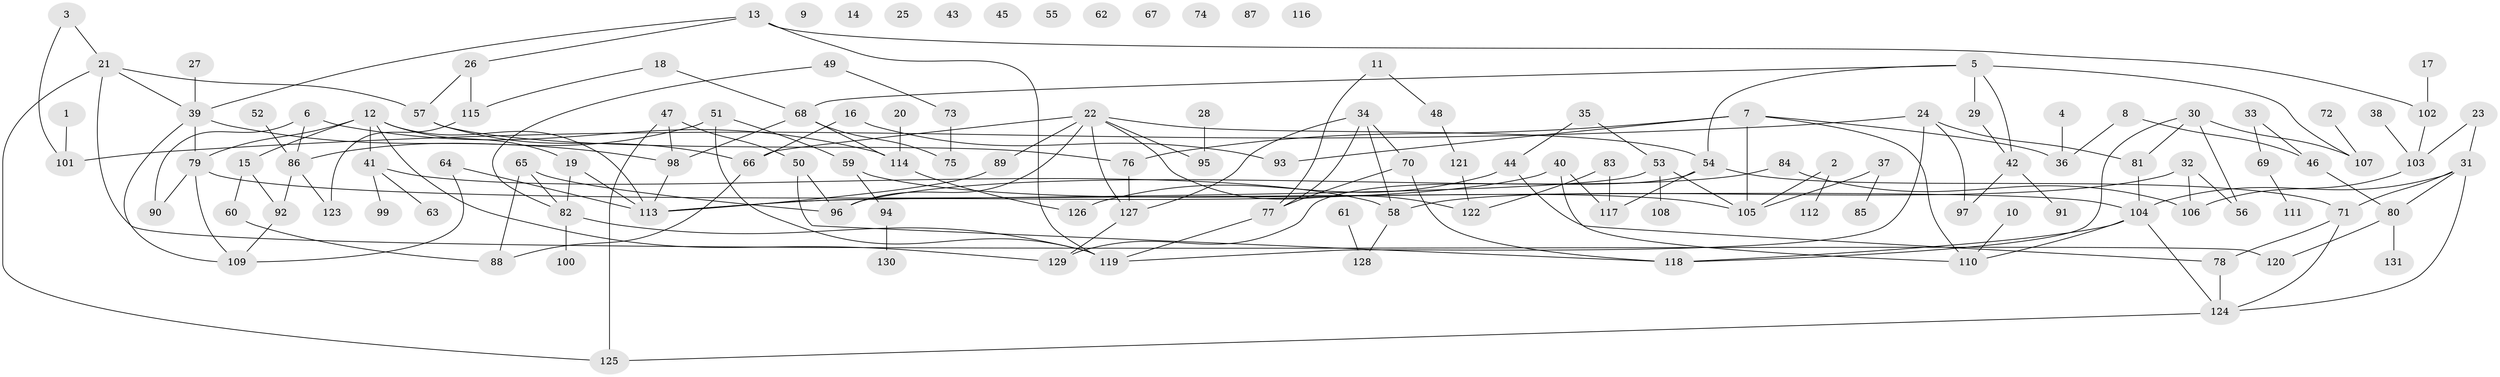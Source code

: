 // coarse degree distribution, {4: 0.15384615384615385, 0: 0.12087912087912088, 2: 0.23076923076923078, 6: 0.04395604395604396, 1: 0.18681318681318682, 5: 0.15384615384615385, 3: 0.08791208791208792, 10: 0.01098901098901099, 7: 0.01098901098901099}
// Generated by graph-tools (version 1.1) at 2025/43/03/04/25 21:43:05]
// undirected, 131 vertices, 174 edges
graph export_dot {
graph [start="1"]
  node [color=gray90,style=filled];
  1;
  2;
  3;
  4;
  5;
  6;
  7;
  8;
  9;
  10;
  11;
  12;
  13;
  14;
  15;
  16;
  17;
  18;
  19;
  20;
  21;
  22;
  23;
  24;
  25;
  26;
  27;
  28;
  29;
  30;
  31;
  32;
  33;
  34;
  35;
  36;
  37;
  38;
  39;
  40;
  41;
  42;
  43;
  44;
  45;
  46;
  47;
  48;
  49;
  50;
  51;
  52;
  53;
  54;
  55;
  56;
  57;
  58;
  59;
  60;
  61;
  62;
  63;
  64;
  65;
  66;
  67;
  68;
  69;
  70;
  71;
  72;
  73;
  74;
  75;
  76;
  77;
  78;
  79;
  80;
  81;
  82;
  83;
  84;
  85;
  86;
  87;
  88;
  89;
  90;
  91;
  92;
  93;
  94;
  95;
  96;
  97;
  98;
  99;
  100;
  101;
  102;
  103;
  104;
  105;
  106;
  107;
  108;
  109;
  110;
  111;
  112;
  113;
  114;
  115;
  116;
  117;
  118;
  119;
  120;
  121;
  122;
  123;
  124;
  125;
  126;
  127;
  128;
  129;
  130;
  131;
  1 -- 101;
  2 -- 105;
  2 -- 112;
  3 -- 21;
  3 -- 101;
  4 -- 36;
  5 -- 29;
  5 -- 42;
  5 -- 54;
  5 -- 68;
  5 -- 107;
  6 -- 86;
  6 -- 90;
  6 -- 114;
  7 -- 36;
  7 -- 76;
  7 -- 93;
  7 -- 105;
  7 -- 110;
  8 -- 36;
  8 -- 46;
  10 -- 110;
  11 -- 48;
  11 -- 77;
  12 -- 15;
  12 -- 19;
  12 -- 41;
  12 -- 79;
  12 -- 113;
  12 -- 129;
  13 -- 26;
  13 -- 39;
  13 -- 102;
  13 -- 119;
  15 -- 60;
  15 -- 92;
  16 -- 66;
  16 -- 93;
  17 -- 102;
  18 -- 68;
  18 -- 115;
  19 -- 82;
  19 -- 113;
  20 -- 114;
  21 -- 39;
  21 -- 57;
  21 -- 120;
  21 -- 125;
  22 -- 54;
  22 -- 66;
  22 -- 89;
  22 -- 95;
  22 -- 96;
  22 -- 122;
  22 -- 127;
  23 -- 31;
  23 -- 103;
  24 -- 81;
  24 -- 97;
  24 -- 101;
  24 -- 119;
  26 -- 57;
  26 -- 115;
  27 -- 39;
  28 -- 95;
  29 -- 42;
  30 -- 56;
  30 -- 81;
  30 -- 107;
  30 -- 118;
  31 -- 71;
  31 -- 80;
  31 -- 104;
  31 -- 124;
  32 -- 56;
  32 -- 58;
  32 -- 106;
  33 -- 46;
  33 -- 69;
  34 -- 58;
  34 -- 70;
  34 -- 77;
  34 -- 127;
  35 -- 44;
  35 -- 53;
  37 -- 85;
  37 -- 105;
  38 -- 103;
  39 -- 79;
  39 -- 98;
  39 -- 109;
  40 -- 110;
  40 -- 113;
  40 -- 117;
  41 -- 58;
  41 -- 63;
  41 -- 99;
  42 -- 91;
  42 -- 97;
  44 -- 78;
  44 -- 126;
  46 -- 80;
  47 -- 50;
  47 -- 98;
  47 -- 125;
  48 -- 121;
  49 -- 73;
  49 -- 82;
  50 -- 96;
  50 -- 118;
  51 -- 59;
  51 -- 86;
  51 -- 119;
  52 -- 86;
  53 -- 105;
  53 -- 108;
  53 -- 113;
  54 -- 71;
  54 -- 117;
  54 -- 129;
  57 -- 66;
  57 -- 76;
  58 -- 128;
  59 -- 94;
  59 -- 105;
  60 -- 88;
  61 -- 128;
  64 -- 109;
  64 -- 113;
  65 -- 82;
  65 -- 88;
  65 -- 96;
  66 -- 88;
  68 -- 75;
  68 -- 98;
  68 -- 114;
  69 -- 111;
  70 -- 77;
  70 -- 118;
  71 -- 78;
  71 -- 124;
  72 -- 107;
  73 -- 75;
  76 -- 127;
  77 -- 119;
  78 -- 124;
  79 -- 90;
  79 -- 104;
  79 -- 109;
  80 -- 120;
  80 -- 131;
  81 -- 104;
  82 -- 100;
  82 -- 119;
  83 -- 117;
  83 -- 122;
  84 -- 96;
  84 -- 106;
  86 -- 92;
  86 -- 123;
  89 -- 113;
  92 -- 109;
  94 -- 130;
  98 -- 113;
  102 -- 103;
  103 -- 106;
  104 -- 110;
  104 -- 118;
  104 -- 124;
  114 -- 126;
  115 -- 123;
  121 -- 122;
  124 -- 125;
  127 -- 129;
}
